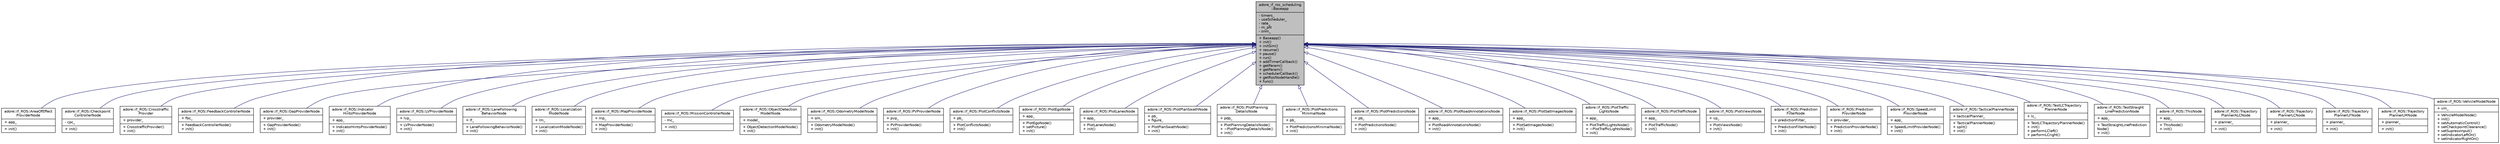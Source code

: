 digraph "adore_if_ros_scheduling::Baseapp"
{
 // LATEX_PDF_SIZE
  edge [fontname="Helvetica",fontsize="10",labelfontname="Helvetica",labelfontsize="10"];
  node [fontname="Helvetica",fontsize="10",shape=record];
  Node1 [label="{adore_if_ros_scheduling\l::Baseapp\n|- timers_\l- useScheduler_\l- rate_\l- m_pN\l- snm_\l|+ Baseapp()\l+ init()\l+ initSim()\l+ resume()\l+ pause()\l+ run()\l+ addTimerCallback()\l+ getParam()\l+ getParam()\l+ schedulerCallback()\l+ getRosNodeHandle()\l+ func()\l}",height=0.2,width=0.4,color="black", fillcolor="grey75", style="filled", fontcolor="black",tooltip=" "];
  Node1 -> Node2 [dir="back",color="midnightblue",fontsize="10",style="solid",arrowtail="onormal",fontname="Helvetica"];
  Node2 [label="{adore::if_ROS::AreaOfEffect\lProviderNode\n|+ app_\l|+ init()\l}",height=0.2,width=0.4,color="black", fillcolor="white", style="filled",URL="$classadore_1_1if__ROS_1_1AreaOfEffectProviderNode.html",tooltip=" "];
  Node1 -> Node3 [dir="back",color="midnightblue",fontsize="10",style="solid",arrowtail="onormal",fontname="Helvetica"];
  Node3 [label="{adore::if_ROS::Checkpoint\lControllerNode\n|- cpc_\l|+ init()\l}",height=0.2,width=0.4,color="black", fillcolor="white", style="filled",URL="$classadore_1_1if__ROS_1_1CheckpointControllerNode.html",tooltip=" "];
  Node1 -> Node4 [dir="back",color="midnightblue",fontsize="10",style="solid",arrowtail="onormal",fontname="Helvetica"];
  Node4 [label="{adore::if_ROS::Crosstraffic\lProvider\n|+ provider_\l|+ CrosstrafficProvider()\l+ init()\l}",height=0.2,width=0.4,color="black", fillcolor="white", style="filled",URL="$classadore_1_1if__ROS_1_1CrosstrafficProvider.html",tooltip=" "];
  Node1 -> Node5 [dir="back",color="midnightblue",fontsize="10",style="solid",arrowtail="onormal",fontname="Helvetica"];
  Node5 [label="{adore::if_ROS::FeedbackControllerNode\n|+ fbc_\l|+ FeedbackControllerNode()\l+ init()\l}",height=0.2,width=0.4,color="black", fillcolor="white", style="filled",URL="$classadore_1_1if__ROS_1_1FeedbackControllerNode.html",tooltip=" "];
  Node1 -> Node6 [dir="back",color="midnightblue",fontsize="10",style="solid",arrowtail="onormal",fontname="Helvetica"];
  Node6 [label="{adore::if_ROS::GapProviderNode\n|+ provider_\l|+ GapProviderNode()\l+ init()\l}",height=0.2,width=0.4,color="black", fillcolor="white", style="filled",URL="$classadore_1_1if__ROS_1_1GapProviderNode.html",tooltip=" "];
  Node1 -> Node7 [dir="back",color="midnightblue",fontsize="10",style="solid",arrowtail="onormal",fontname="Helvetica"];
  Node7 [label="{adore::if_ROS::Indicator\lHintsProviderNode\n|+ app_\l|+ IndicatorHintsProviderNode()\l+ init()\l}",height=0.2,width=0.4,color="black", fillcolor="white", style="filled",URL="$classadore_1_1if__ROS_1_1IndicatorHintsProviderNode.html",tooltip=" "];
  Node1 -> Node8 [dir="back",color="midnightblue",fontsize="10",style="solid",arrowtail="onormal",fontname="Helvetica"];
  Node8 [label="{adore::if_ROS::LVProviderNode\n|+ lvp_\l|+ LVProviderNode()\l+ init()\l}",height=0.2,width=0.4,color="black", fillcolor="white", style="filled",URL="$classadore_1_1if__ROS_1_1LVProviderNode.html",tooltip=" "];
  Node1 -> Node9 [dir="back",color="midnightblue",fontsize="10",style="solid",arrowtail="onormal",fontname="Helvetica"];
  Node9 [label="{adore::if_ROS::LaneFollowing\lBehaviorNode\n|+ lf_\l|+ LaneFollowingBehaviorNode()\l+ init()\l}",height=0.2,width=0.4,color="black", fillcolor="white", style="filled",URL="$classadore_1_1if__ROS_1_1LaneFollowingBehaviorNode.html",tooltip=" "];
  Node1 -> Node10 [dir="back",color="midnightblue",fontsize="10",style="solid",arrowtail="onormal",fontname="Helvetica"];
  Node10 [label="{adore::if_ROS::Localization\lModelNode\n|+ lm_\l|+ LocalizationModelNode()\l+ init()\l}",height=0.2,width=0.4,color="black", fillcolor="white", style="filled",URL="$classadore_1_1if__ROS_1_1LocalizationModelNode.html",tooltip=" "];
  Node1 -> Node11 [dir="back",color="midnightblue",fontsize="10",style="solid",arrowtail="onormal",fontname="Helvetica"];
  Node11 [label="{adore::if_ROS::MapProviderNode\n|+ mp_\l|+ MapProviderNode()\l+ init()\l}",height=0.2,width=0.4,color="black", fillcolor="white", style="filled",URL="$classadore_1_1if__ROS_1_1MapProviderNode.html",tooltip=" "];
  Node1 -> Node12 [dir="back",color="midnightblue",fontsize="10",style="solid",arrowtail="onormal",fontname="Helvetica"];
  Node12 [label="{adore::if_ROS::MissionControllerNode\n|- mc_\l|+ init()\l}",height=0.2,width=0.4,color="black", fillcolor="white", style="filled",URL="$classadore_1_1if__ROS_1_1MissionControllerNode.html",tooltip=" "];
  Node1 -> Node13 [dir="back",color="midnightblue",fontsize="10",style="solid",arrowtail="onormal",fontname="Helvetica"];
  Node13 [label="{adore::if_ROS::ObjectDetection\lModelNode\n|+ model_\l|+ ObjectDetectionModelNode()\l+ init()\l}",height=0.2,width=0.4,color="black", fillcolor="white", style="filled",URL="$classadore_1_1if__ROS_1_1ObjectDetectionModelNode.html",tooltip=" "];
  Node1 -> Node14 [dir="back",color="midnightblue",fontsize="10",style="solid",arrowtail="onormal",fontname="Helvetica"];
  Node14 [label="{adore::if_ROS::OdometryModelNode\n|+ om_\l|+ OdometryModelNode()\l+ init()\l}",height=0.2,width=0.4,color="black", fillcolor="white", style="filled",URL="$classadore_1_1if__ROS_1_1OdometryModelNode.html",tooltip=" "];
  Node1 -> Node15 [dir="back",color="midnightblue",fontsize="10",style="solid",arrowtail="onormal",fontname="Helvetica"];
  Node15 [label="{adore::if_ROS::PVProviderNode\n|+ pvp_\l|+ PVProviderNode()\l+ init()\l}",height=0.2,width=0.4,color="black", fillcolor="white", style="filled",URL="$classadore_1_1if__ROS_1_1PVProviderNode.html",tooltip=" "];
  Node1 -> Node16 [dir="back",color="midnightblue",fontsize="10",style="solid",arrowtail="onormal",fontname="Helvetica"];
  Node16 [label="{adore::if_ROS::PlotConflictsNode\n|+ pb_\l|+ PlotConflictsNode()\l+ init()\l}",height=0.2,width=0.4,color="black", fillcolor="white", style="filled",URL="$classadore_1_1if__ROS_1_1PlotConflictsNode.html",tooltip=" "];
  Node1 -> Node17 [dir="back",color="midnightblue",fontsize="10",style="solid",arrowtail="onormal",fontname="Helvetica"];
  Node17 [label="{adore::if_ROS::PlotEgoNode\n|+ app_\l|+ PlotEgoNode()\l+ setPicture()\l+ init()\l}",height=0.2,width=0.4,color="black", fillcolor="white", style="filled",URL="$classadore_1_1if__ROS_1_1PlotEgoNode.html",tooltip=" "];
  Node1 -> Node18 [dir="back",color="midnightblue",fontsize="10",style="solid",arrowtail="onormal",fontname="Helvetica"];
  Node18 [label="{adore::if_ROS::PlotLanesNode\n|+ app_\l|+ PlotLanesNode()\l+ init()\l}",height=0.2,width=0.4,color="black", fillcolor="white", style="filled",URL="$classadore_1_1if__ROS_1_1PlotLanesNode.html",tooltip=" "];
  Node1 -> Node19 [dir="back",color="midnightblue",fontsize="10",style="solid",arrowtail="onormal",fontname="Helvetica"];
  Node19 [label="{adore::if_ROS::PlotPlanSwathNode\n|+ pb_\l+ figure_\l|+ PlotPlanSwathNode()\l+ init()\l}",height=0.2,width=0.4,color="black", fillcolor="white", style="filled",URL="$classadore_1_1if__ROS_1_1PlotPlanSwathNode.html",tooltip=" "];
  Node1 -> Node20 [dir="back",color="midnightblue",fontsize="10",style="solid",arrowtail="onormal",fontname="Helvetica"];
  Node20 [label="{adore::if_ROS::PlotPlanning\lDetailsNode\n|+ pdp_\l|+ PlotPlanningDetailsNode()\l+ ~PlotPlanningDetailsNode()\l+ init()\l}",height=0.2,width=0.4,color="black", fillcolor="white", style="filled",URL="$classadore_1_1if__ROS_1_1PlotPlanningDetailsNode.html",tooltip=" "];
  Node1 -> Node21 [dir="back",color="midnightblue",fontsize="10",style="solid",arrowtail="onormal",fontname="Helvetica"];
  Node21 [label="{adore::if_ROS::PlotPredictions\lMinimalNode\n|+ pb_\l|+ PlotPredictionsMinimalNode()\l+ init()\l}",height=0.2,width=0.4,color="black", fillcolor="white", style="filled",URL="$classadore_1_1if__ROS_1_1PlotPredictionsMinimalNode.html",tooltip=" "];
  Node1 -> Node22 [dir="back",color="midnightblue",fontsize="10",style="solid",arrowtail="onormal",fontname="Helvetica"];
  Node22 [label="{adore::if_ROS::PlotPredictionsNode\n|+ pb_\l|+ PlotPredictionsNode()\l+ init()\l}",height=0.2,width=0.4,color="black", fillcolor="white", style="filled",URL="$classadore_1_1if__ROS_1_1PlotPredictionsNode.html",tooltip=" "];
  Node1 -> Node23 [dir="back",color="midnightblue",fontsize="10",style="solid",arrowtail="onormal",fontname="Helvetica"];
  Node23 [label="{adore::if_ROS::PlotRoadAnnotationsNode\n|+ app_\l|+ PlotRoadAnnotationsNode()\l+ init()\l}",height=0.2,width=0.4,color="black", fillcolor="white", style="filled",URL="$classadore_1_1if__ROS_1_1PlotRoadAnnotationsNode.html",tooltip=" "];
  Node1 -> Node24 [dir="back",color="midnightblue",fontsize="10",style="solid",arrowtail="onormal",fontname="Helvetica"];
  Node24 [label="{adore::if_ROS::PlotSatImagesNode\n|+ app_\l|+ PlotSatImagesNode()\l+ init()\l}",height=0.2,width=0.4,color="black", fillcolor="white", style="filled",URL="$classadore_1_1if__ROS_1_1PlotSatImagesNode.html",tooltip=" "];
  Node1 -> Node25 [dir="back",color="midnightblue",fontsize="10",style="solid",arrowtail="onormal",fontname="Helvetica"];
  Node25 [label="{adore::if_ROS::PlotTraffic\lLightsNode\n|+ app_\l|+ PlotTrafficLightsNode()\l+ ~PlotTrafficLightsNode()\l+ init()\l}",height=0.2,width=0.4,color="black", fillcolor="white", style="filled",URL="$classadore_1_1if__ROS_1_1PlotTrafficLightsNode.html",tooltip=" "];
  Node1 -> Node26 [dir="back",color="midnightblue",fontsize="10",style="solid",arrowtail="onormal",fontname="Helvetica"];
  Node26 [label="{adore::if_ROS::PlotTrafficNode\n|+ app_\l|+ PlotTrafficNode()\l+ init()\l}",height=0.2,width=0.4,color="black", fillcolor="white", style="filled",URL="$classadore_1_1if__ROS_1_1PlotTrafficNode.html",tooltip=" "];
  Node1 -> Node27 [dir="back",color="midnightblue",fontsize="10",style="solid",arrowtail="onormal",fontname="Helvetica"];
  Node27 [label="{adore::if_ROS::PlotViewsNode\n|+ vp_\l|+ PlotViewsNode()\l+ init()\l}",height=0.2,width=0.4,color="black", fillcolor="white", style="filled",URL="$classadore_1_1if__ROS_1_1PlotViewsNode.html",tooltip=" "];
  Node1 -> Node28 [dir="back",color="midnightblue",fontsize="10",style="solid",arrowtail="onormal",fontname="Helvetica"];
  Node28 [label="{adore::if_ROS::Prediction\lFilterNode\n|+ predictionFilter_\l|+ PredictionFilterNode()\l+ init()\l}",height=0.2,width=0.4,color="black", fillcolor="white", style="filled",URL="$classadore_1_1if__ROS_1_1PredictionFilterNode.html",tooltip=" "];
  Node1 -> Node29 [dir="back",color="midnightblue",fontsize="10",style="solid",arrowtail="onormal",fontname="Helvetica"];
  Node29 [label="{adore::if_ROS::Prediction\lProviderNode\n|+ provider_\l|+ PredictionProviderNode()\l+ init()\l}",height=0.2,width=0.4,color="black", fillcolor="white", style="filled",URL="$classadore_1_1if__ROS_1_1PredictionProviderNode.html",tooltip=" "];
  Node1 -> Node30 [dir="back",color="midnightblue",fontsize="10",style="solid",arrowtail="onormal",fontname="Helvetica"];
  Node30 [label="{adore::if_ROS::SpeedLimit\lProviderNode\n|+ app_\l|+ SpeedLimitProviderNode()\l+ init()\l}",height=0.2,width=0.4,color="black", fillcolor="white", style="filled",URL="$classadore_1_1if__ROS_1_1SpeedLimitProviderNode.html",tooltip=" "];
  Node1 -> Node31 [dir="back",color="midnightblue",fontsize="10",style="solid",arrowtail="onormal",fontname="Helvetica"];
  Node31 [label="{adore::if_ROS::TacticalPlannerNode\n|+ tacticalPlanner_\l|+ TacticalPlannerNode()\l+ split()\l+ init()\l}",height=0.2,width=0.4,color="black", fillcolor="white", style="filled",URL="$classadore_1_1if__ROS_1_1TacticalPlannerNode.html",tooltip=" "];
  Node1 -> Node32 [dir="back",color="midnightblue",fontsize="10",style="solid",arrowtail="onormal",fontname="Helvetica"];
  Node32 [label="{adore::if_ROS::TestLCTrajectory\lPlannerNode\n|+ lc_\l|+ TestLCTrajectoryPlannerNode()\l+ init()\l+ performLCleft()\l+ performLCright()\l}",height=0.2,width=0.4,color="black", fillcolor="white", style="filled",URL="$classadore_1_1if__ROS_1_1TestLCTrajectoryPlannerNode.html",tooltip=" "];
  Node1 -> Node33 [dir="back",color="midnightblue",fontsize="10",style="solid",arrowtail="onormal",fontname="Helvetica"];
  Node33 [label="{adore::if_ROS::TestStraight\lLinePredictionNode\n|+ app_\l|+ TestStraightLinePrediction\lNode()\l+ init()\l}",height=0.2,width=0.4,color="black", fillcolor="white", style="filled",URL="$classadore_1_1if__ROS_1_1TestStraightLinePredictionNode.html",tooltip=" "];
  Node1 -> Node34 [dir="back",color="midnightblue",fontsize="10",style="solid",arrowtail="onormal",fontname="Helvetica"];
  Node34 [label="{adore::if_ROS::ThisNode\n|+ app_\l|+ ThisNode()\l+ init()\l}",height=0.2,width=0.4,color="black", fillcolor="white", style="filled",URL="$classadore_1_1if__ROS_1_1ThisNode.html",tooltip=" "];
  Node1 -> Node35 [dir="back",color="midnightblue",fontsize="10",style="solid",arrowtail="onormal",fontname="Helvetica"];
  Node35 [label="{adore::if_ROS::Trajectory\lPlannerALCNode\n|+ planner_\l|+ init()\l}",height=0.2,width=0.4,color="black", fillcolor="white", style="filled",URL="$classadore_1_1if__ROS_1_1TrajectoryPlannerALCNode.html",tooltip=" "];
  Node1 -> Node36 [dir="back",color="midnightblue",fontsize="10",style="solid",arrowtail="onormal",fontname="Helvetica"];
  Node36 [label="{adore::if_ROS::Trajectory\lPlannerLCNode\n|+ planner_\l|+ init()\l}",height=0.2,width=0.4,color="black", fillcolor="white", style="filled",URL="$classadore_1_1if__ROS_1_1TrajectoryPlannerLCNode.html",tooltip=" "];
  Node1 -> Node37 [dir="back",color="midnightblue",fontsize="10",style="solid",arrowtail="onormal",fontname="Helvetica"];
  Node37 [label="{adore::if_ROS::Trajectory\lPlannerLFNode\n|+ planner_\l|+ init()\l}",height=0.2,width=0.4,color="black", fillcolor="white", style="filled",URL="$classadore_1_1if__ROS_1_1TrajectoryPlannerLFNode.html",tooltip=" "];
  Node1 -> Node38 [dir="back",color="midnightblue",fontsize="10",style="solid",arrowtail="onormal",fontname="Helvetica"];
  Node38 [label="{adore::if_ROS::Trajectory\lPlannerLMNode\n|+ planner_\l|+ init()\l}",height=0.2,width=0.4,color="black", fillcolor="white", style="filled",URL="$classadore_1_1if__ROS_1_1TrajectoryPlannerLMNode.html",tooltip=" "];
  Node1 -> Node39 [dir="back",color="midnightblue",fontsize="10",style="solid",arrowtail="onormal",fontname="Helvetica"];
  Node39 [label="{adore::if_ROS::VehicleModelNode\n|+ vm_\l|+ VehicleModelNode()\l+ init()\l+ setAutomaticControl()\l+ setCheckpointClearance()\l+ setSupressInput()\l+ setIndicatorLeftOn()\l+ setIndicatorRightOn()\l}",height=0.2,width=0.4,color="black", fillcolor="white", style="filled",URL="$classadore_1_1if__ROS_1_1VehicleModelNode.html",tooltip=" "];
}
